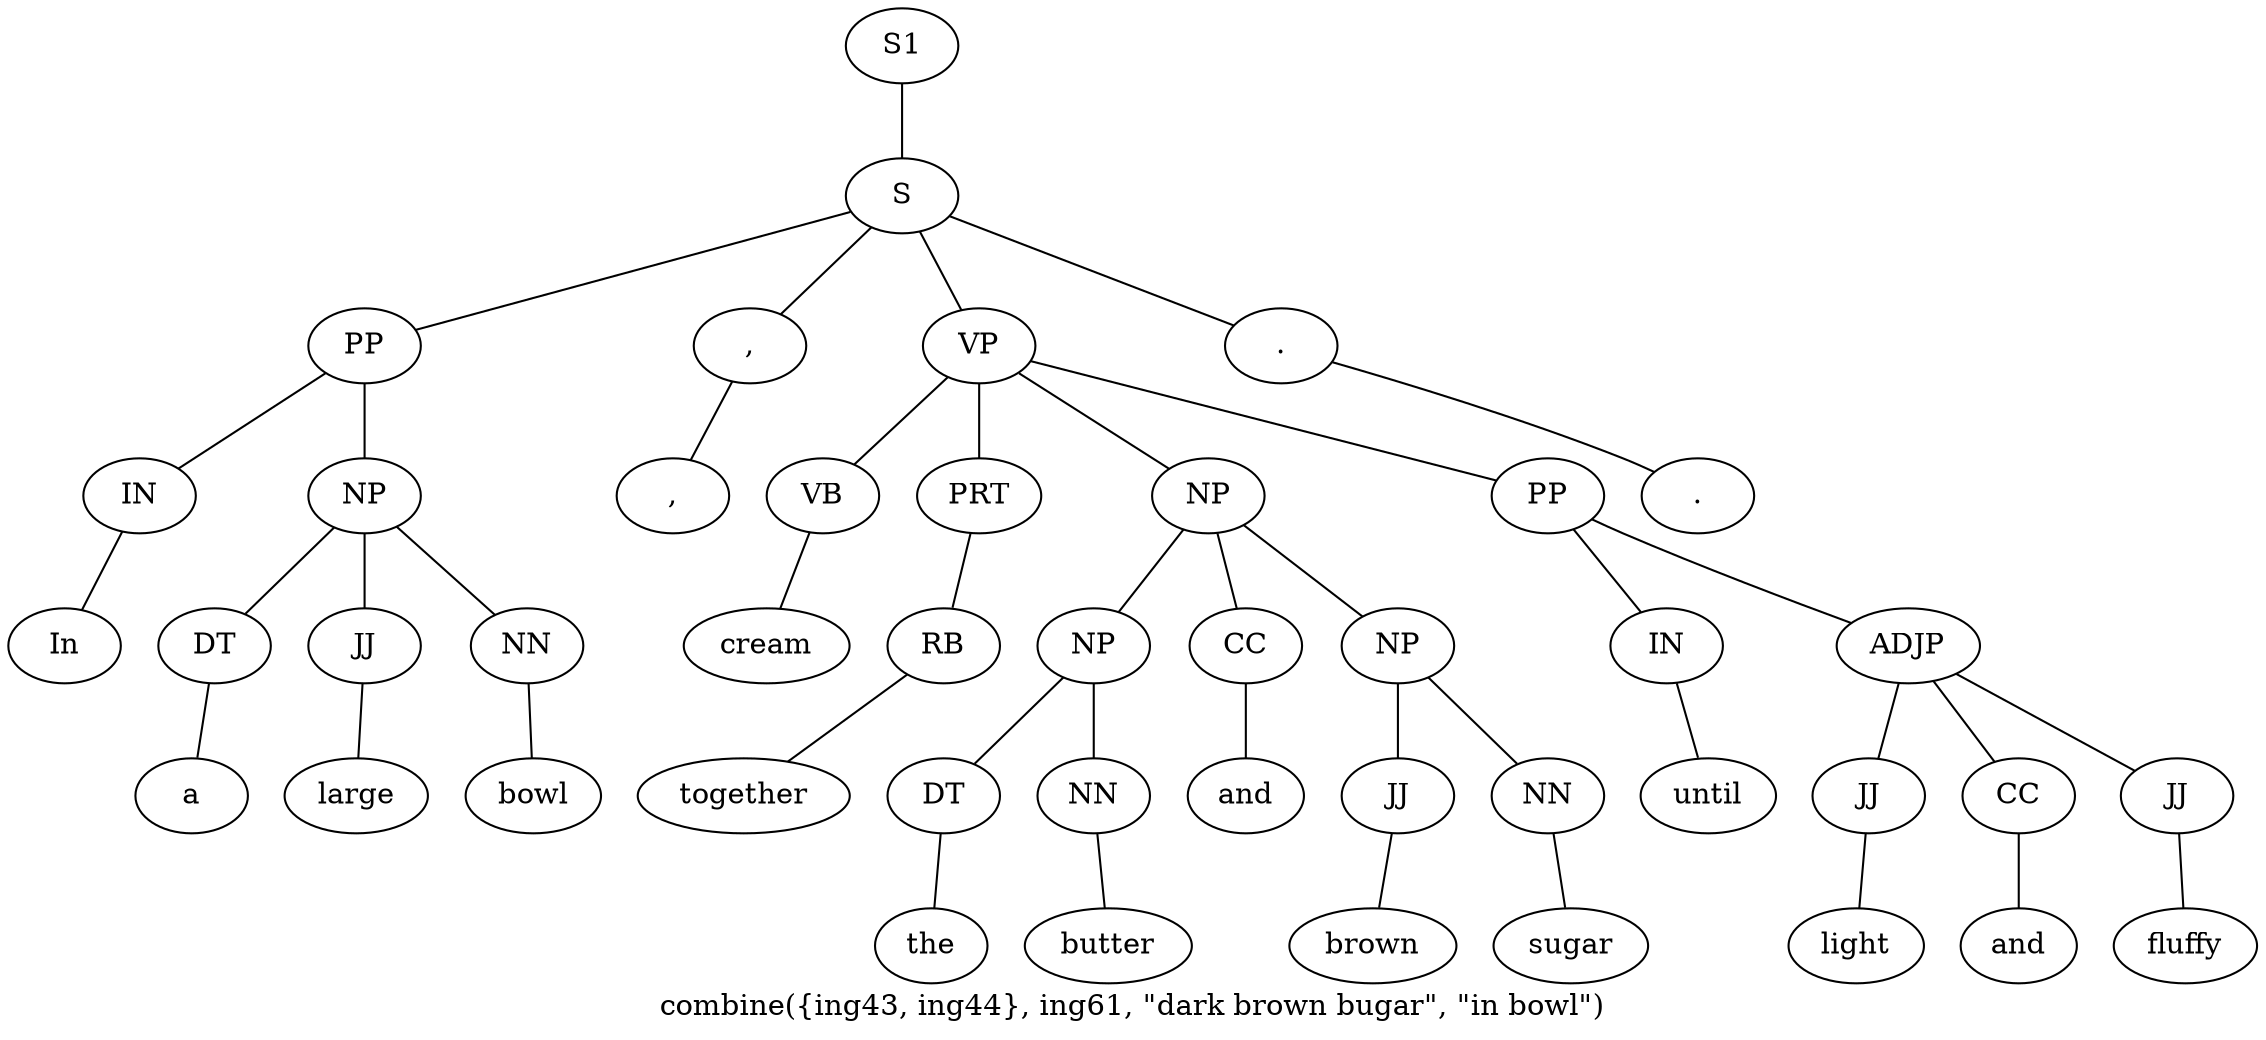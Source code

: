 graph SyntaxGraph {
	label = "combine({ing43, ing44}, ing61, \"dark brown bugar\", \"in bowl\")";
	Node0 [label="S1"];
	Node1 [label="S"];
	Node2 [label="PP"];
	Node3 [label="IN"];
	Node4 [label="In"];
	Node5 [label="NP"];
	Node6 [label="DT"];
	Node7 [label="a"];
	Node8 [label="JJ"];
	Node9 [label="large"];
	Node10 [label="NN"];
	Node11 [label="bowl"];
	Node12 [label=","];
	Node13 [label=","];
	Node14 [label="VP"];
	Node15 [label="VB"];
	Node16 [label="cream"];
	Node17 [label="PRT"];
	Node18 [label="RB"];
	Node19 [label="together"];
	Node20 [label="NP"];
	Node21 [label="NP"];
	Node22 [label="DT"];
	Node23 [label="the"];
	Node24 [label="NN"];
	Node25 [label="butter"];
	Node26 [label="CC"];
	Node27 [label="and"];
	Node28 [label="NP"];
	Node29 [label="JJ"];
	Node30 [label="brown"];
	Node31 [label="NN"];
	Node32 [label="sugar"];
	Node33 [label="PP"];
	Node34 [label="IN"];
	Node35 [label="until"];
	Node36 [label="ADJP"];
	Node37 [label="JJ"];
	Node38 [label="light"];
	Node39 [label="CC"];
	Node40 [label="and"];
	Node41 [label="JJ"];
	Node42 [label="fluffy"];
	Node43 [label="."];
	Node44 [label="."];

	Node0 -- Node1;
	Node1 -- Node2;
	Node1 -- Node12;
	Node1 -- Node14;
	Node1 -- Node43;
	Node2 -- Node3;
	Node2 -- Node5;
	Node3 -- Node4;
	Node5 -- Node6;
	Node5 -- Node8;
	Node5 -- Node10;
	Node6 -- Node7;
	Node8 -- Node9;
	Node10 -- Node11;
	Node12 -- Node13;
	Node14 -- Node15;
	Node14 -- Node17;
	Node14 -- Node20;
	Node14 -- Node33;
	Node15 -- Node16;
	Node17 -- Node18;
	Node18 -- Node19;
	Node20 -- Node21;
	Node20 -- Node26;
	Node20 -- Node28;
	Node21 -- Node22;
	Node21 -- Node24;
	Node22 -- Node23;
	Node24 -- Node25;
	Node26 -- Node27;
	Node28 -- Node29;
	Node28 -- Node31;
	Node29 -- Node30;
	Node31 -- Node32;
	Node33 -- Node34;
	Node33 -- Node36;
	Node34 -- Node35;
	Node36 -- Node37;
	Node36 -- Node39;
	Node36 -- Node41;
	Node37 -- Node38;
	Node39 -- Node40;
	Node41 -- Node42;
	Node43 -- Node44;
}